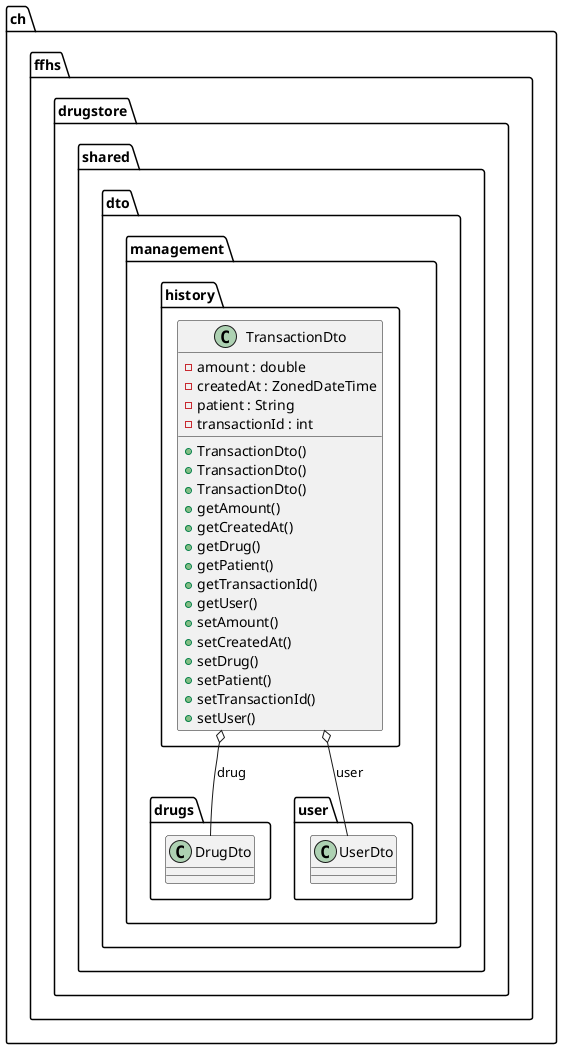 @startuml


  namespace ch.ffhs.drugstore {
    namespace shared.dto.management.history {
      class ch.ffhs.drugstore.shared.dto.management.history.TransactionDto {
          - amount : double
          - createdAt : ZonedDateTime
          - patient : String
          - transactionId : int
          + TransactionDto()
          + TransactionDto()
          + TransactionDto()
          + getAmount()
          + getCreatedAt()
          + getDrug()
          + getPatient()
          + getTransactionId()
          + getUser()
          + setAmount()
          + setCreatedAt()
          + setDrug()
          + setPatient()
          + setTransactionId()
          + setUser()
      }
    }
  }
  

  ch.ffhs.drugstore.shared.dto.management.history.TransactionDto o-- ch.ffhs.drugstore.shared.dto.management.drugs.DrugDto : drug
  ch.ffhs.drugstore.shared.dto.management.history.TransactionDto o-- ch.ffhs.drugstore.shared.dto.management.user.UserDto : user


@enduml
